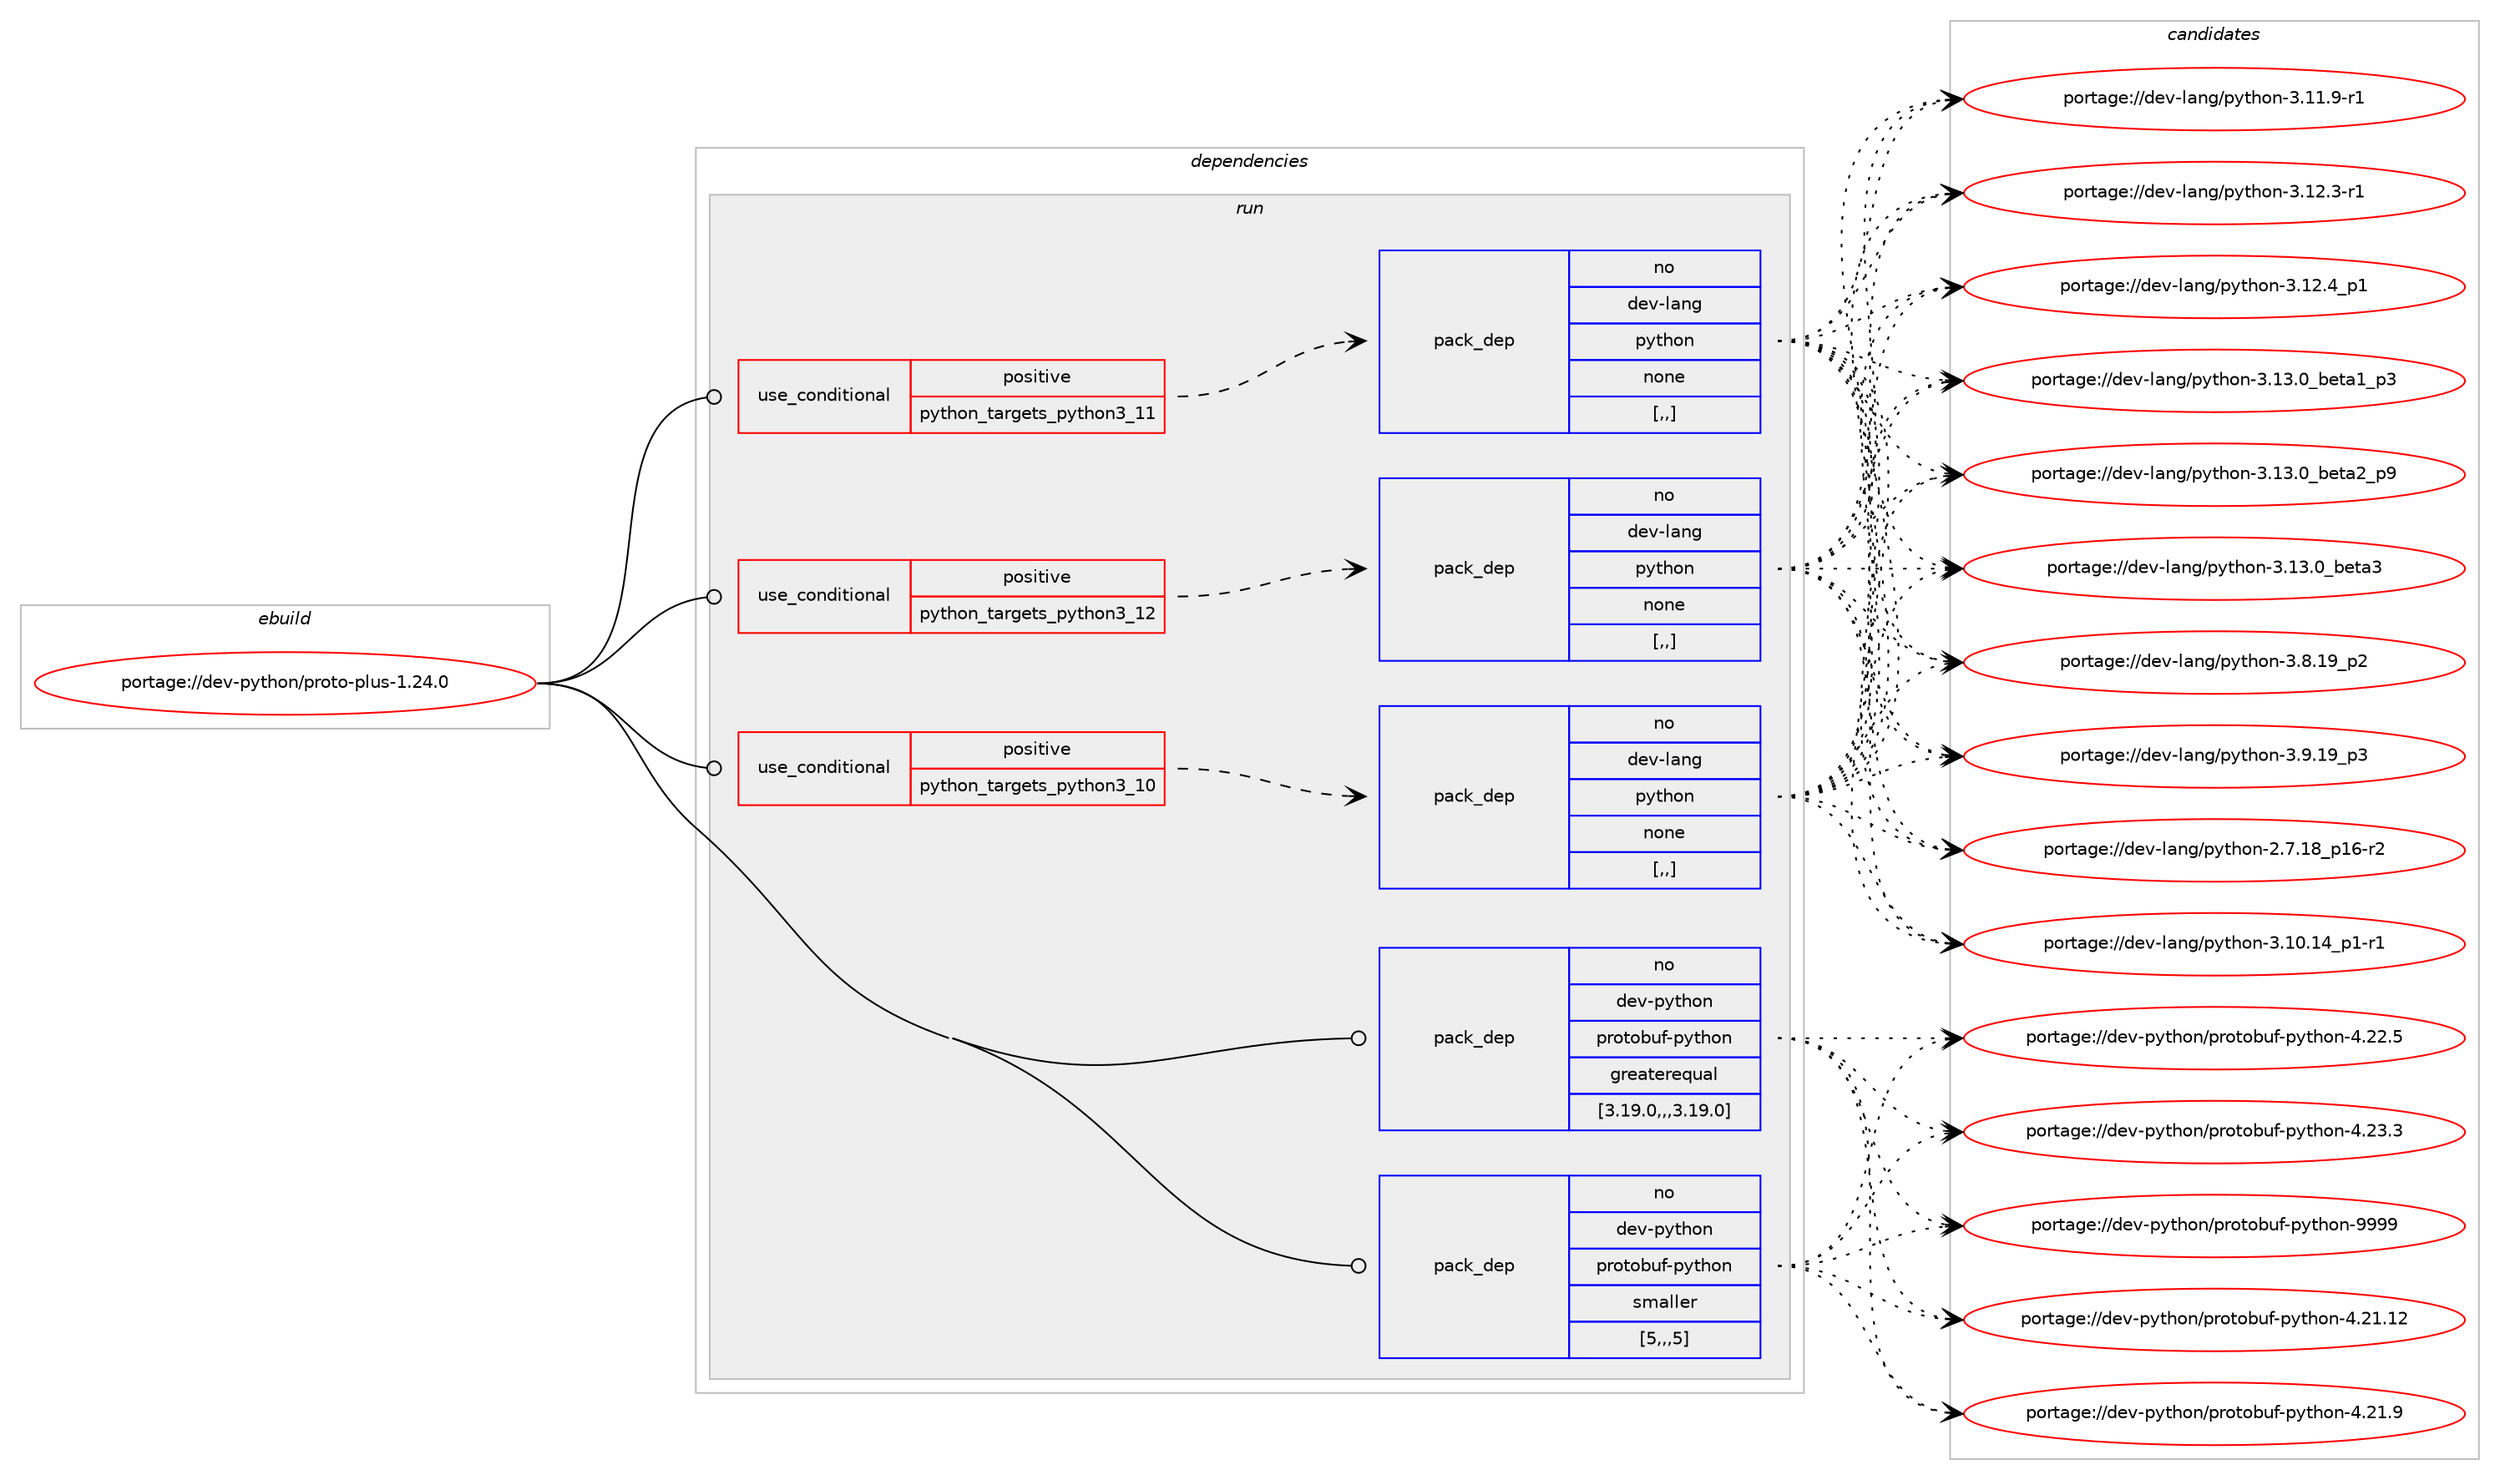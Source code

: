digraph prolog {

# *************
# Graph options
# *************

newrank=true;
concentrate=true;
compound=true;
graph [rankdir=LR,fontname=Helvetica,fontsize=10,ranksep=1.5];#, ranksep=2.5, nodesep=0.2];
edge  [arrowhead=vee];
node  [fontname=Helvetica,fontsize=10];

# **********
# The ebuild
# **********

subgraph cluster_leftcol {
color=gray;
label=<<i>ebuild</i>>;
id [label="portage://dev-python/proto-plus-1.24.0", color=red, width=4, href="../dev-python/proto-plus-1.24.0.svg"];
}

# ****************
# The dependencies
# ****************

subgraph cluster_midcol {
color=gray;
label=<<i>dependencies</i>>;
subgraph cluster_compile {
fillcolor="#eeeeee";
style=filled;
label=<<i>compile</i>>;
}
subgraph cluster_compileandrun {
fillcolor="#eeeeee";
style=filled;
label=<<i>compile and run</i>>;
}
subgraph cluster_run {
fillcolor="#eeeeee";
style=filled;
label=<<i>run</i>>;
subgraph cond35254 {
dependency151527 [label=<<TABLE BORDER="0" CELLBORDER="1" CELLSPACING="0" CELLPADDING="4"><TR><TD ROWSPAN="3" CELLPADDING="10">use_conditional</TD></TR><TR><TD>positive</TD></TR><TR><TD>python_targets_python3_10</TD></TR></TABLE>>, shape=none, color=red];
subgraph pack115056 {
dependency151528 [label=<<TABLE BORDER="0" CELLBORDER="1" CELLSPACING="0" CELLPADDING="4" WIDTH="220"><TR><TD ROWSPAN="6" CELLPADDING="30">pack_dep</TD></TR><TR><TD WIDTH="110">no</TD></TR><TR><TD>dev-lang</TD></TR><TR><TD>python</TD></TR><TR><TD>none</TD></TR><TR><TD>[,,]</TD></TR></TABLE>>, shape=none, color=blue];
}
dependency151527:e -> dependency151528:w [weight=20,style="dashed",arrowhead="vee"];
}
id:e -> dependency151527:w [weight=20,style="solid",arrowhead="odot"];
subgraph cond35255 {
dependency151529 [label=<<TABLE BORDER="0" CELLBORDER="1" CELLSPACING="0" CELLPADDING="4"><TR><TD ROWSPAN="3" CELLPADDING="10">use_conditional</TD></TR><TR><TD>positive</TD></TR><TR><TD>python_targets_python3_11</TD></TR></TABLE>>, shape=none, color=red];
subgraph pack115057 {
dependency151530 [label=<<TABLE BORDER="0" CELLBORDER="1" CELLSPACING="0" CELLPADDING="4" WIDTH="220"><TR><TD ROWSPAN="6" CELLPADDING="30">pack_dep</TD></TR><TR><TD WIDTH="110">no</TD></TR><TR><TD>dev-lang</TD></TR><TR><TD>python</TD></TR><TR><TD>none</TD></TR><TR><TD>[,,]</TD></TR></TABLE>>, shape=none, color=blue];
}
dependency151529:e -> dependency151530:w [weight=20,style="dashed",arrowhead="vee"];
}
id:e -> dependency151529:w [weight=20,style="solid",arrowhead="odot"];
subgraph cond35256 {
dependency151531 [label=<<TABLE BORDER="0" CELLBORDER="1" CELLSPACING="0" CELLPADDING="4"><TR><TD ROWSPAN="3" CELLPADDING="10">use_conditional</TD></TR><TR><TD>positive</TD></TR><TR><TD>python_targets_python3_12</TD></TR></TABLE>>, shape=none, color=red];
subgraph pack115058 {
dependency151532 [label=<<TABLE BORDER="0" CELLBORDER="1" CELLSPACING="0" CELLPADDING="4" WIDTH="220"><TR><TD ROWSPAN="6" CELLPADDING="30">pack_dep</TD></TR><TR><TD WIDTH="110">no</TD></TR><TR><TD>dev-lang</TD></TR><TR><TD>python</TD></TR><TR><TD>none</TD></TR><TR><TD>[,,]</TD></TR></TABLE>>, shape=none, color=blue];
}
dependency151531:e -> dependency151532:w [weight=20,style="dashed",arrowhead="vee"];
}
id:e -> dependency151531:w [weight=20,style="solid",arrowhead="odot"];
subgraph pack115059 {
dependency151533 [label=<<TABLE BORDER="0" CELLBORDER="1" CELLSPACING="0" CELLPADDING="4" WIDTH="220"><TR><TD ROWSPAN="6" CELLPADDING="30">pack_dep</TD></TR><TR><TD WIDTH="110">no</TD></TR><TR><TD>dev-python</TD></TR><TR><TD>protobuf-python</TD></TR><TR><TD>greaterequal</TD></TR><TR><TD>[3.19.0,,,3.19.0]</TD></TR></TABLE>>, shape=none, color=blue];
}
id:e -> dependency151533:w [weight=20,style="solid",arrowhead="odot"];
subgraph pack115060 {
dependency151534 [label=<<TABLE BORDER="0" CELLBORDER="1" CELLSPACING="0" CELLPADDING="4" WIDTH="220"><TR><TD ROWSPAN="6" CELLPADDING="30">pack_dep</TD></TR><TR><TD WIDTH="110">no</TD></TR><TR><TD>dev-python</TD></TR><TR><TD>protobuf-python</TD></TR><TR><TD>smaller</TD></TR><TR><TD>[5,,,5]</TD></TR></TABLE>>, shape=none, color=blue];
}
id:e -> dependency151534:w [weight=20,style="solid",arrowhead="odot"];
}
}

# **************
# The candidates
# **************

subgraph cluster_choices {
rank=same;
color=gray;
label=<<i>candidates</i>>;

subgraph choice115056 {
color=black;
nodesep=1;
choice100101118451089711010347112121116104111110455046554649569511249544511450 [label="portage://dev-lang/python-2.7.18_p16-r2", color=red, width=4,href="../dev-lang/python-2.7.18_p16-r2.svg"];
choice100101118451089711010347112121116104111110455146494846495295112494511449 [label="portage://dev-lang/python-3.10.14_p1-r1", color=red, width=4,href="../dev-lang/python-3.10.14_p1-r1.svg"];
choice100101118451089711010347112121116104111110455146494946574511449 [label="portage://dev-lang/python-3.11.9-r1", color=red, width=4,href="../dev-lang/python-3.11.9-r1.svg"];
choice100101118451089711010347112121116104111110455146495046514511449 [label="portage://dev-lang/python-3.12.3-r1", color=red, width=4,href="../dev-lang/python-3.12.3-r1.svg"];
choice100101118451089711010347112121116104111110455146495046529511249 [label="portage://dev-lang/python-3.12.4_p1", color=red, width=4,href="../dev-lang/python-3.12.4_p1.svg"];
choice10010111845108971101034711212111610411111045514649514648959810111697499511251 [label="portage://dev-lang/python-3.13.0_beta1_p3", color=red, width=4,href="../dev-lang/python-3.13.0_beta1_p3.svg"];
choice10010111845108971101034711212111610411111045514649514648959810111697509511257 [label="portage://dev-lang/python-3.13.0_beta2_p9", color=red, width=4,href="../dev-lang/python-3.13.0_beta2_p9.svg"];
choice1001011184510897110103471121211161041111104551464951464895981011169751 [label="portage://dev-lang/python-3.13.0_beta3", color=red, width=4,href="../dev-lang/python-3.13.0_beta3.svg"];
choice100101118451089711010347112121116104111110455146564649579511250 [label="portage://dev-lang/python-3.8.19_p2", color=red, width=4,href="../dev-lang/python-3.8.19_p2.svg"];
choice100101118451089711010347112121116104111110455146574649579511251 [label="portage://dev-lang/python-3.9.19_p3", color=red, width=4,href="../dev-lang/python-3.9.19_p3.svg"];
dependency151528:e -> choice100101118451089711010347112121116104111110455046554649569511249544511450:w [style=dotted,weight="100"];
dependency151528:e -> choice100101118451089711010347112121116104111110455146494846495295112494511449:w [style=dotted,weight="100"];
dependency151528:e -> choice100101118451089711010347112121116104111110455146494946574511449:w [style=dotted,weight="100"];
dependency151528:e -> choice100101118451089711010347112121116104111110455146495046514511449:w [style=dotted,weight="100"];
dependency151528:e -> choice100101118451089711010347112121116104111110455146495046529511249:w [style=dotted,weight="100"];
dependency151528:e -> choice10010111845108971101034711212111610411111045514649514648959810111697499511251:w [style=dotted,weight="100"];
dependency151528:e -> choice10010111845108971101034711212111610411111045514649514648959810111697509511257:w [style=dotted,weight="100"];
dependency151528:e -> choice1001011184510897110103471121211161041111104551464951464895981011169751:w [style=dotted,weight="100"];
dependency151528:e -> choice100101118451089711010347112121116104111110455146564649579511250:w [style=dotted,weight="100"];
dependency151528:e -> choice100101118451089711010347112121116104111110455146574649579511251:w [style=dotted,weight="100"];
}
subgraph choice115057 {
color=black;
nodesep=1;
choice100101118451089711010347112121116104111110455046554649569511249544511450 [label="portage://dev-lang/python-2.7.18_p16-r2", color=red, width=4,href="../dev-lang/python-2.7.18_p16-r2.svg"];
choice100101118451089711010347112121116104111110455146494846495295112494511449 [label="portage://dev-lang/python-3.10.14_p1-r1", color=red, width=4,href="../dev-lang/python-3.10.14_p1-r1.svg"];
choice100101118451089711010347112121116104111110455146494946574511449 [label="portage://dev-lang/python-3.11.9-r1", color=red, width=4,href="../dev-lang/python-3.11.9-r1.svg"];
choice100101118451089711010347112121116104111110455146495046514511449 [label="portage://dev-lang/python-3.12.3-r1", color=red, width=4,href="../dev-lang/python-3.12.3-r1.svg"];
choice100101118451089711010347112121116104111110455146495046529511249 [label="portage://dev-lang/python-3.12.4_p1", color=red, width=4,href="../dev-lang/python-3.12.4_p1.svg"];
choice10010111845108971101034711212111610411111045514649514648959810111697499511251 [label="portage://dev-lang/python-3.13.0_beta1_p3", color=red, width=4,href="../dev-lang/python-3.13.0_beta1_p3.svg"];
choice10010111845108971101034711212111610411111045514649514648959810111697509511257 [label="portage://dev-lang/python-3.13.0_beta2_p9", color=red, width=4,href="../dev-lang/python-3.13.0_beta2_p9.svg"];
choice1001011184510897110103471121211161041111104551464951464895981011169751 [label="portage://dev-lang/python-3.13.0_beta3", color=red, width=4,href="../dev-lang/python-3.13.0_beta3.svg"];
choice100101118451089711010347112121116104111110455146564649579511250 [label="portage://dev-lang/python-3.8.19_p2", color=red, width=4,href="../dev-lang/python-3.8.19_p2.svg"];
choice100101118451089711010347112121116104111110455146574649579511251 [label="portage://dev-lang/python-3.9.19_p3", color=red, width=4,href="../dev-lang/python-3.9.19_p3.svg"];
dependency151530:e -> choice100101118451089711010347112121116104111110455046554649569511249544511450:w [style=dotted,weight="100"];
dependency151530:e -> choice100101118451089711010347112121116104111110455146494846495295112494511449:w [style=dotted,weight="100"];
dependency151530:e -> choice100101118451089711010347112121116104111110455146494946574511449:w [style=dotted,weight="100"];
dependency151530:e -> choice100101118451089711010347112121116104111110455146495046514511449:w [style=dotted,weight="100"];
dependency151530:e -> choice100101118451089711010347112121116104111110455146495046529511249:w [style=dotted,weight="100"];
dependency151530:e -> choice10010111845108971101034711212111610411111045514649514648959810111697499511251:w [style=dotted,weight="100"];
dependency151530:e -> choice10010111845108971101034711212111610411111045514649514648959810111697509511257:w [style=dotted,weight="100"];
dependency151530:e -> choice1001011184510897110103471121211161041111104551464951464895981011169751:w [style=dotted,weight="100"];
dependency151530:e -> choice100101118451089711010347112121116104111110455146564649579511250:w [style=dotted,weight="100"];
dependency151530:e -> choice100101118451089711010347112121116104111110455146574649579511251:w [style=dotted,weight="100"];
}
subgraph choice115058 {
color=black;
nodesep=1;
choice100101118451089711010347112121116104111110455046554649569511249544511450 [label="portage://dev-lang/python-2.7.18_p16-r2", color=red, width=4,href="../dev-lang/python-2.7.18_p16-r2.svg"];
choice100101118451089711010347112121116104111110455146494846495295112494511449 [label="portage://dev-lang/python-3.10.14_p1-r1", color=red, width=4,href="../dev-lang/python-3.10.14_p1-r1.svg"];
choice100101118451089711010347112121116104111110455146494946574511449 [label="portage://dev-lang/python-3.11.9-r1", color=red, width=4,href="../dev-lang/python-3.11.9-r1.svg"];
choice100101118451089711010347112121116104111110455146495046514511449 [label="portage://dev-lang/python-3.12.3-r1", color=red, width=4,href="../dev-lang/python-3.12.3-r1.svg"];
choice100101118451089711010347112121116104111110455146495046529511249 [label="portage://dev-lang/python-3.12.4_p1", color=red, width=4,href="../dev-lang/python-3.12.4_p1.svg"];
choice10010111845108971101034711212111610411111045514649514648959810111697499511251 [label="portage://dev-lang/python-3.13.0_beta1_p3", color=red, width=4,href="../dev-lang/python-3.13.0_beta1_p3.svg"];
choice10010111845108971101034711212111610411111045514649514648959810111697509511257 [label="portage://dev-lang/python-3.13.0_beta2_p9", color=red, width=4,href="../dev-lang/python-3.13.0_beta2_p9.svg"];
choice1001011184510897110103471121211161041111104551464951464895981011169751 [label="portage://dev-lang/python-3.13.0_beta3", color=red, width=4,href="../dev-lang/python-3.13.0_beta3.svg"];
choice100101118451089711010347112121116104111110455146564649579511250 [label="portage://dev-lang/python-3.8.19_p2", color=red, width=4,href="../dev-lang/python-3.8.19_p2.svg"];
choice100101118451089711010347112121116104111110455146574649579511251 [label="portage://dev-lang/python-3.9.19_p3", color=red, width=4,href="../dev-lang/python-3.9.19_p3.svg"];
dependency151532:e -> choice100101118451089711010347112121116104111110455046554649569511249544511450:w [style=dotted,weight="100"];
dependency151532:e -> choice100101118451089711010347112121116104111110455146494846495295112494511449:w [style=dotted,weight="100"];
dependency151532:e -> choice100101118451089711010347112121116104111110455146494946574511449:w [style=dotted,weight="100"];
dependency151532:e -> choice100101118451089711010347112121116104111110455146495046514511449:w [style=dotted,weight="100"];
dependency151532:e -> choice100101118451089711010347112121116104111110455146495046529511249:w [style=dotted,weight="100"];
dependency151532:e -> choice10010111845108971101034711212111610411111045514649514648959810111697499511251:w [style=dotted,weight="100"];
dependency151532:e -> choice10010111845108971101034711212111610411111045514649514648959810111697509511257:w [style=dotted,weight="100"];
dependency151532:e -> choice1001011184510897110103471121211161041111104551464951464895981011169751:w [style=dotted,weight="100"];
dependency151532:e -> choice100101118451089711010347112121116104111110455146564649579511250:w [style=dotted,weight="100"];
dependency151532:e -> choice100101118451089711010347112121116104111110455146574649579511251:w [style=dotted,weight="100"];
}
subgraph choice115059 {
color=black;
nodesep=1;
choice100101118451121211161041111104711211411111611198117102451121211161041111104552465049464950 [label="portage://dev-python/protobuf-python-4.21.12", color=red, width=4,href="../dev-python/protobuf-python-4.21.12.svg"];
choice1001011184511212111610411111047112114111116111981171024511212111610411111045524650494657 [label="portage://dev-python/protobuf-python-4.21.9", color=red, width=4,href="../dev-python/protobuf-python-4.21.9.svg"];
choice1001011184511212111610411111047112114111116111981171024511212111610411111045524650504653 [label="portage://dev-python/protobuf-python-4.22.5", color=red, width=4,href="../dev-python/protobuf-python-4.22.5.svg"];
choice1001011184511212111610411111047112114111116111981171024511212111610411111045524650514651 [label="portage://dev-python/protobuf-python-4.23.3", color=red, width=4,href="../dev-python/protobuf-python-4.23.3.svg"];
choice100101118451121211161041111104711211411111611198117102451121211161041111104557575757 [label="portage://dev-python/protobuf-python-9999", color=red, width=4,href="../dev-python/protobuf-python-9999.svg"];
dependency151533:e -> choice100101118451121211161041111104711211411111611198117102451121211161041111104552465049464950:w [style=dotted,weight="100"];
dependency151533:e -> choice1001011184511212111610411111047112114111116111981171024511212111610411111045524650494657:w [style=dotted,weight="100"];
dependency151533:e -> choice1001011184511212111610411111047112114111116111981171024511212111610411111045524650504653:w [style=dotted,weight="100"];
dependency151533:e -> choice1001011184511212111610411111047112114111116111981171024511212111610411111045524650514651:w [style=dotted,weight="100"];
dependency151533:e -> choice100101118451121211161041111104711211411111611198117102451121211161041111104557575757:w [style=dotted,weight="100"];
}
subgraph choice115060 {
color=black;
nodesep=1;
choice100101118451121211161041111104711211411111611198117102451121211161041111104552465049464950 [label="portage://dev-python/protobuf-python-4.21.12", color=red, width=4,href="../dev-python/protobuf-python-4.21.12.svg"];
choice1001011184511212111610411111047112114111116111981171024511212111610411111045524650494657 [label="portage://dev-python/protobuf-python-4.21.9", color=red, width=4,href="../dev-python/protobuf-python-4.21.9.svg"];
choice1001011184511212111610411111047112114111116111981171024511212111610411111045524650504653 [label="portage://dev-python/protobuf-python-4.22.5", color=red, width=4,href="../dev-python/protobuf-python-4.22.5.svg"];
choice1001011184511212111610411111047112114111116111981171024511212111610411111045524650514651 [label="portage://dev-python/protobuf-python-4.23.3", color=red, width=4,href="../dev-python/protobuf-python-4.23.3.svg"];
choice100101118451121211161041111104711211411111611198117102451121211161041111104557575757 [label="portage://dev-python/protobuf-python-9999", color=red, width=4,href="../dev-python/protobuf-python-9999.svg"];
dependency151534:e -> choice100101118451121211161041111104711211411111611198117102451121211161041111104552465049464950:w [style=dotted,weight="100"];
dependency151534:e -> choice1001011184511212111610411111047112114111116111981171024511212111610411111045524650494657:w [style=dotted,weight="100"];
dependency151534:e -> choice1001011184511212111610411111047112114111116111981171024511212111610411111045524650504653:w [style=dotted,weight="100"];
dependency151534:e -> choice1001011184511212111610411111047112114111116111981171024511212111610411111045524650514651:w [style=dotted,weight="100"];
dependency151534:e -> choice100101118451121211161041111104711211411111611198117102451121211161041111104557575757:w [style=dotted,weight="100"];
}
}

}
